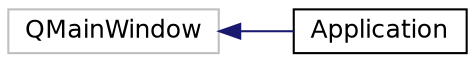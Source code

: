 digraph "Graphical Class Hierarchy"
{
 // INTERACTIVE_SVG=YES
  edge [fontname="Helvetica",fontsize="12",labelfontname="Helvetica",labelfontsize="12"];
  node [fontname="Helvetica",fontsize="12",shape=record];
  rankdir="LR";
  Node1 [label="QMainWindow",height=0.2,width=0.4,color="grey75", fillcolor="white", style="filled"];
  Node1 -> Node2 [dir="back",color="midnightblue",fontsize="12",style="solid",fontname="Helvetica"];
  Node2 [label="Application",height=0.2,width=0.4,color="black", fillcolor="white", style="filled",URL="$a00001.html"];
}
